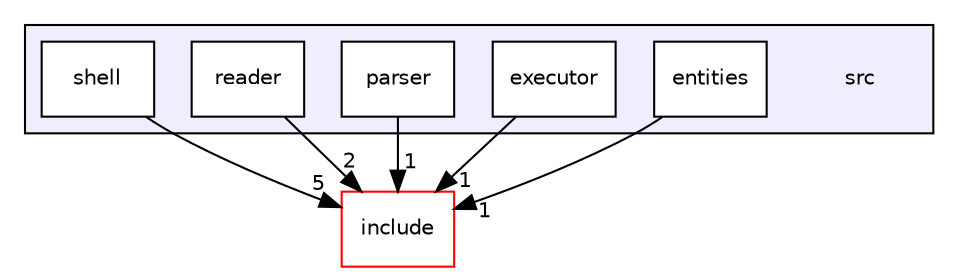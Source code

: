 digraph "src" {
  compound=true
  node [ fontsize="10", fontname="Helvetica"];
  edge [ labelfontsize="10", labelfontname="Helvetica"];
  subgraph clusterdir_68267d1309a1af8e8297ef4c3efbcdba {
    graph [ bgcolor="#eeeeff", pencolor="black", label="" URL="dir_68267d1309a1af8e8297ef4c3efbcdba.html"];
    dir_68267d1309a1af8e8297ef4c3efbcdba [shape=plaintext label="src"];
  dir_d691984d1d74be3b164cee16192654be [shape=box label="entities" fillcolor="white" style="filled" URL="dir_d691984d1d74be3b164cee16192654be.html"];
  dir_47269c51f9fc619a45fe5a093bf2488f [shape=box label="executor" fillcolor="white" style="filled" URL="dir_47269c51f9fc619a45fe5a093bf2488f.html"];
  dir_6cd8491d143eb218b70983dbdb3c58bc [shape=box label="parser" fillcolor="white" style="filled" URL="dir_6cd8491d143eb218b70983dbdb3c58bc.html"];
  dir_af89b2be539cdaaafaad341d1e56977e [shape=box label="reader" fillcolor="white" style="filled" URL="dir_af89b2be539cdaaafaad341d1e56977e.html"];
  dir_b2c05b11dbc691bba5c0cb93063c379f [shape=box label="shell" fillcolor="white" style="filled" URL="dir_b2c05b11dbc691bba5c0cb93063c379f.html"];
  }
  dir_d44c64559bbebec7f509842c48db8b23 [shape=box label="include" fillcolor="white" style="filled" color="red" URL="dir_d44c64559bbebec7f509842c48db8b23.html"];
  dir_af89b2be539cdaaafaad341d1e56977e->dir_d44c64559bbebec7f509842c48db8b23 [headlabel="2", labeldistance=1.5 headhref="dir_000012_000000.html"];
  dir_d691984d1d74be3b164cee16192654be->dir_d44c64559bbebec7f509842c48db8b23 [headlabel="1", labeldistance=1.5 headhref="dir_000009_000000.html"];
  dir_b2c05b11dbc691bba5c0cb93063c379f->dir_d44c64559bbebec7f509842c48db8b23 [headlabel="5", labeldistance=1.5 headhref="dir_000013_000000.html"];
  dir_6cd8491d143eb218b70983dbdb3c58bc->dir_d44c64559bbebec7f509842c48db8b23 [headlabel="1", labeldistance=1.5 headhref="dir_000011_000000.html"];
  dir_47269c51f9fc619a45fe5a093bf2488f->dir_d44c64559bbebec7f509842c48db8b23 [headlabel="1", labeldistance=1.5 headhref="dir_000010_000000.html"];
}
